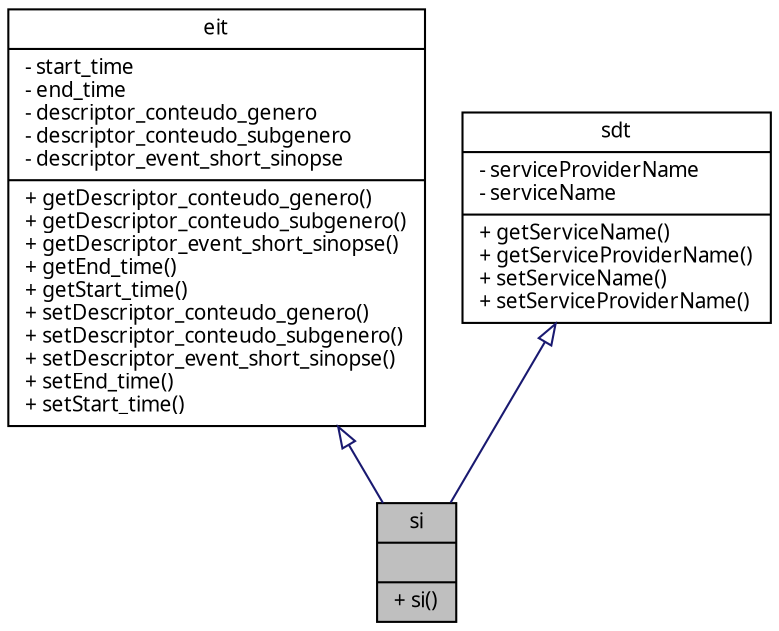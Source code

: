 digraph G
{
  edge [fontname="FreeSans.ttf",fontsize=10,labelfontname="FreeSans.ttf",labelfontsize=10];
  node [fontname="FreeSans.ttf",fontsize=10,shape=record];
  Node1 [label="{si\n||+ si()\l}",height=0.2,width=0.4,color="black", fillcolor="grey75", style="filled" fontcolor="black"];
  Node2 -> Node1 [dir=back,color="midnightblue",fontsize=10,style="solid",arrowtail="empty",fontname="FreeSans.ttf"];
  Node2 [label="{eit\n|- start_time\l- end_time\l- descriptor_conteudo_genero\l- descriptor_conteudo_subgenero\l- descriptor_event_short_sinopse\l|+ getDescriptor_conteudo_genero()\l+ getDescriptor_conteudo_subgenero()\l+ getDescriptor_event_short_sinopse()\l+ getEnd_time()\l+ getStart_time()\l+ setDescriptor_conteudo_genero()\l+ setDescriptor_conteudo_subgenero()\l+ setDescriptor_event_short_sinopse()\l+ setEnd_time()\l+ setStart_time()\l}",height=0.2,width=0.4,color="black", fillcolor="white", style="filled",URL="$classbr_1_1ufscar_1_1lince_1_1ginga_1_1recommender_1_1eit.html"];
  Node3 -> Node1 [dir=back,color="midnightblue",fontsize=10,style="solid",arrowtail="empty",fontname="FreeSans.ttf"];
  Node3 [label="{sdt\n|- serviceProviderName\l- serviceName\l|+ getServiceName()\l+ getServiceProviderName()\l+ setServiceName()\l+ setServiceProviderName()\l}",height=0.2,width=0.4,color="black", fillcolor="white", style="filled",URL="$classbr_1_1ufscar_1_1lince_1_1ginga_1_1recommender_1_1sdt.html"];
}
